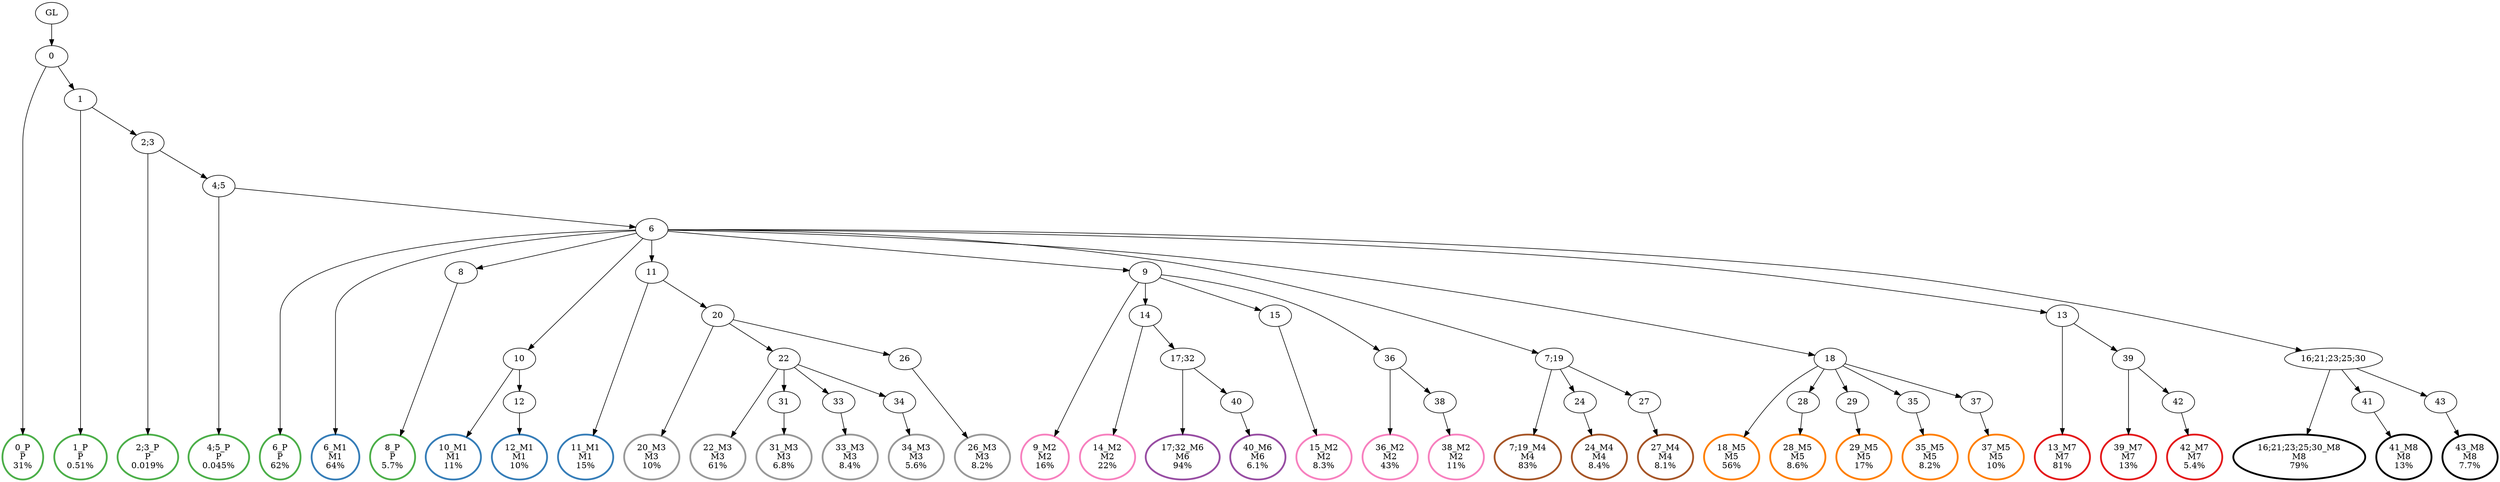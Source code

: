 digraph T {
	{
		rank=same
		71 [penwidth=3,colorscheme=set19,color=3,label="0_P\nP\n31%"]
		69 [penwidth=3,colorscheme=set19,color=3,label="1_P\nP\n0.51%"]
		67 [penwidth=3,colorscheme=set19,color=3,label="2;3_P\nP\n0.019%"]
		65 [penwidth=3,colorscheme=set19,color=3,label="4;5_P\nP\n0.045%"]
		63 [penwidth=3,colorscheme=set19,color=3,label="6_P\nP\n62%"]
		61 [penwidth=3,colorscheme=set19,color=3,label="8_P\nP\n5.7%"]
		60 [penwidth=3,colorscheme=set19,color=2,label="6_M1\nM1\n64%"]
		58 [penwidth=3,colorscheme=set19,color=2,label="10_M1\nM1\n11%"]
		56 [penwidth=3,colorscheme=set19,color=2,label="12_M1\nM1\n10%"]
		54 [penwidth=3,colorscheme=set19,color=2,label="11_M1\nM1\n15%"]
		52 [penwidth=3,colorscheme=set19,color=8,label="9_M2\nM2\n16%"]
		50 [penwidth=3,colorscheme=set19,color=8,label="14_M2\nM2\n22%"]
		48 [penwidth=3,colorscheme=set19,color=8,label="15_M2\nM2\n8.3%"]
		46 [penwidth=3,colorscheme=set19,color=8,label="36_M2\nM2\n43%"]
		44 [penwidth=3,colorscheme=set19,color=8,label="38_M2\nM2\n11%"]
		42 [penwidth=3,colorscheme=set19,color=9,label="20_M3\nM3\n10%"]
		40 [penwidth=3,colorscheme=set19,color=9,label="22_M3\nM3\n61%"]
		38 [penwidth=3,colorscheme=set19,color=9,label="31_M3\nM3\n6.8%"]
		36 [penwidth=3,colorscheme=set19,color=9,label="33_M3\nM3\n8.4%"]
		34 [penwidth=3,colorscheme=set19,color=9,label="34_M3\nM3\n5.6%"]
		32 [penwidth=3,colorscheme=set19,color=9,label="26_M3\nM3\n8.2%"]
		30 [penwidth=3,colorscheme=set19,color=7,label="7;19_M4\nM4\n83%"]
		28 [penwidth=3,colorscheme=set19,color=7,label="24_M4\nM4\n8.4%"]
		26 [penwidth=3,colorscheme=set19,color=7,label="27_M4\nM4\n8.1%"]
		24 [penwidth=3,colorscheme=set19,color=5,label="18_M5\nM5\n56%"]
		22 [penwidth=3,colorscheme=set19,color=5,label="28_M5\nM5\n8.6%"]
		20 [penwidth=3,colorscheme=set19,color=5,label="29_M5\nM5\n17%"]
		18 [penwidth=3,colorscheme=set19,color=5,label="35_M5\nM5\n8.2%"]
		16 [penwidth=3,colorscheme=set19,color=5,label="37_M5\nM5\n10%"]
		14 [penwidth=3,colorscheme=set19,color=4,label="17;32_M6\nM6\n94%"]
		12 [penwidth=3,colorscheme=set19,color=4,label="40_M6\nM6\n6.1%"]
		10 [penwidth=3,colorscheme=set19,color=1,label="13_M7\nM7\n81%"]
		8 [penwidth=3,colorscheme=set19,color=1,label="39_M7\nM7\n13%"]
		6 [penwidth=3,colorscheme=set19,color=1,label="42_M7\nM7\n5.4%"]
		4 [penwidth=3,colorscheme=set19,color=10,label="16;21;23;25;30_M8\nM8\n79%"]
		2 [penwidth=3,colorscheme=set19,color=10,label="41_M8\nM8\n13%"]
		0 [penwidth=3,colorscheme=set19,color=10,label="43_M8\nM8\n7.7%"]
	}
	73 [label="GL"]
	72 [label="0"]
	70 [label="1"]
	68 [label="2;3"]
	66 [label="4;5"]
	64 [label="6"]
	62 [label="8"]
	59 [label="10"]
	57 [label="12"]
	55 [label="11"]
	53 [label="9"]
	51 [label="14"]
	49 [label="15"]
	47 [label="36"]
	45 [label="38"]
	43 [label="20"]
	41 [label="22"]
	39 [label="31"]
	37 [label="33"]
	35 [label="34"]
	33 [label="26"]
	31 [label="7;19"]
	29 [label="24"]
	27 [label="27"]
	25 [label="18"]
	23 [label="28"]
	21 [label="29"]
	19 [label="35"]
	17 [label="37"]
	15 [label="17;32"]
	13 [label="40"]
	11 [label="13"]
	9 [label="39"]
	7 [label="42"]
	5 [label="16;21;23;25;30"]
	3 [label="41"]
	1 [label="43"]
	73 -> 72
	72 -> 71
	72 -> 70
	70 -> 69
	70 -> 68
	68 -> 67
	68 -> 66
	66 -> 65
	66 -> 64
	64 -> 63
	64 -> 62
	64 -> 60
	64 -> 59
	64 -> 55
	64 -> 53
	64 -> 31
	64 -> 25
	64 -> 11
	64 -> 5
	62 -> 61
	59 -> 58
	59 -> 57
	57 -> 56
	55 -> 54
	55 -> 43
	53 -> 52
	53 -> 51
	53 -> 49
	53 -> 47
	51 -> 50
	51 -> 15
	49 -> 48
	47 -> 46
	47 -> 45
	45 -> 44
	43 -> 42
	43 -> 41
	43 -> 33
	41 -> 40
	41 -> 39
	41 -> 37
	41 -> 35
	39 -> 38
	37 -> 36
	35 -> 34
	33 -> 32
	31 -> 30
	31 -> 29
	31 -> 27
	29 -> 28
	27 -> 26
	25 -> 24
	25 -> 23
	25 -> 21
	25 -> 19
	25 -> 17
	23 -> 22
	21 -> 20
	19 -> 18
	17 -> 16
	15 -> 14
	15 -> 13
	13 -> 12
	11 -> 10
	11 -> 9
	9 -> 8
	9 -> 7
	7 -> 6
	5 -> 4
	5 -> 3
	5 -> 1
	3 -> 2
	1 -> 0
}

